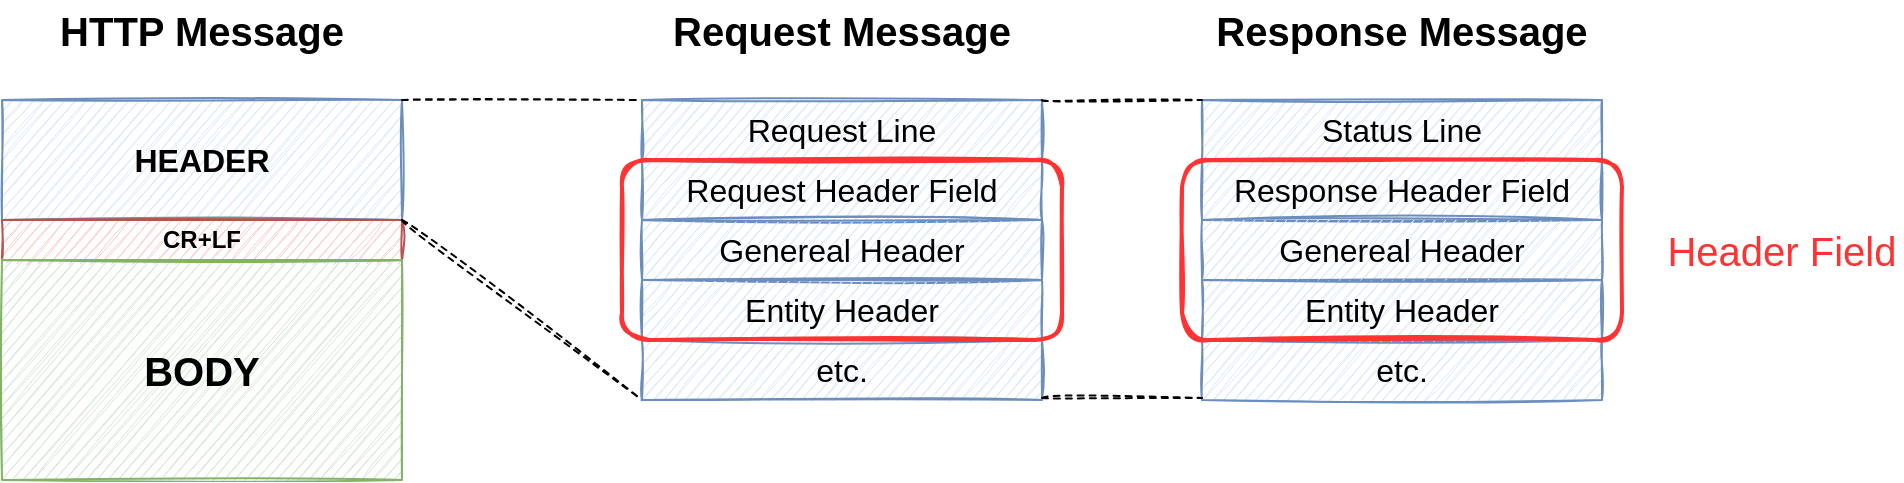 <mxfile version="20.2.8" type="device"><diagram id="8BVgmzUBNPpIqCNb30R_" name="페이지-1"><mxGraphModel dx="1209" dy="852" grid="1" gridSize="10" guides="1" tooltips="1" connect="1" arrows="1" fold="1" page="1" pageScale="1" pageWidth="827" pageHeight="1169" math="0" shadow="0"><root><mxCell id="0"/><mxCell id="1" parent="0"/><mxCell id="14-GhdO_2ePeMJVlwLOi-1" value="HEADER" style="rounded=0;whiteSpace=wrap;html=1;fontSize=16;fontStyle=1;sketch=1;fillColor=#dae8fc;strokeColor=#6c8ebf;" vertex="1" parent="1"><mxGeometry x="160" y="320" width="200" height="60" as="geometry"/></mxCell><mxCell id="14-GhdO_2ePeMJVlwLOi-2" value="CR+LF" style="rounded=0;whiteSpace=wrap;html=1;fontStyle=1;sketch=1;fillColor=#f8cecc;strokeColor=#b85450;" vertex="1" parent="1"><mxGeometry x="160" y="380" width="200" height="20" as="geometry"/></mxCell><mxCell id="14-GhdO_2ePeMJVlwLOi-3" value="BODY" style="rounded=0;whiteSpace=wrap;html=1;fontSize=20;fontStyle=1;sketch=1;fillColor=#d5e8d4;strokeColor=#82b366;" vertex="1" parent="1"><mxGeometry x="160" y="400" width="200" height="110" as="geometry"/></mxCell><mxCell id="14-GhdO_2ePeMJVlwLOi-5" value="" style="endArrow=none;dashed=1;html=1;rounded=0;sketch=1;hachureGap=4;strokeWidth=1;fontFamily=Architects Daughter;fontSource=https%3A%2F%2Ffonts.googleapis.com%2Fcss%3Ffamily%3DArchitects%2BDaughter;fontSize=16;startSize=14;endSize=14;sourcePerimeterSpacing=8;targetPerimeterSpacing=8;curved=1;exitX=1;exitY=0;exitDx=0;exitDy=0;" edge="1" parent="1" source="14-GhdO_2ePeMJVlwLOi-1"><mxGeometry width="50" height="50" relative="1" as="geometry"><mxPoint x="430" y="350" as="sourcePoint"/><mxPoint x="480" y="320" as="targetPoint"/></mxGeometry></mxCell><mxCell id="14-GhdO_2ePeMJVlwLOi-6" value="" style="endArrow=none;dashed=1;html=1;rounded=0;sketch=1;hachureGap=4;strokeWidth=1;fontFamily=Architects Daughter;fontSource=https%3A%2F%2Ffonts.googleapis.com%2Fcss%3Ffamily%3DArchitects%2BDaughter;fontSize=16;startSize=14;endSize=14;sourcePerimeterSpacing=8;targetPerimeterSpacing=8;curved=1;exitX=1;exitY=0;exitDx=0;exitDy=0;entryX=0;entryY=1;entryDx=0;entryDy=0;" edge="1" parent="1" source="14-GhdO_2ePeMJVlwLOi-2" target="14-GhdO_2ePeMJVlwLOi-13"><mxGeometry width="50" height="50" relative="1" as="geometry"><mxPoint x="370" y="330" as="sourcePoint"/><mxPoint x="480" y="480" as="targetPoint"/></mxGeometry></mxCell><mxCell id="14-GhdO_2ePeMJVlwLOi-7" value="Request Line" style="rounded=0;whiteSpace=wrap;html=1;sketch=1;hachureGap=4;fontFamily=Helvetica;fontSize=16;fillColor=#dae8fc;strokeColor=#6c8ebf;" vertex="1" parent="1"><mxGeometry x="480" y="320" width="200" height="30" as="geometry"/></mxCell><mxCell id="14-GhdO_2ePeMJVlwLOi-10" value="Request Header Field" style="rounded=0;whiteSpace=wrap;html=1;sketch=1;hachureGap=4;fontFamily=Helvetica;fontSize=16;fillColor=#dae8fc;strokeColor=#6c8ebf;" vertex="1" parent="1"><mxGeometry x="480" y="350" width="200" height="30" as="geometry"/></mxCell><mxCell id="14-GhdO_2ePeMJVlwLOi-11" value="Genereal Header" style="rounded=0;whiteSpace=wrap;html=1;sketch=1;hachureGap=4;fontFamily=Helvetica;fontSize=16;fillColor=#dae8fc;strokeColor=#6c8ebf;" vertex="1" parent="1"><mxGeometry x="480" y="380" width="200" height="30" as="geometry"/></mxCell><mxCell id="14-GhdO_2ePeMJVlwLOi-12" value="Entity Header" style="rounded=0;whiteSpace=wrap;html=1;sketch=1;hachureGap=4;fontFamily=Helvetica;fontSize=16;fillColor=#dae8fc;strokeColor=#6c8ebf;" vertex="1" parent="1"><mxGeometry x="480" y="410" width="200" height="30" as="geometry"/></mxCell><mxCell id="14-GhdO_2ePeMJVlwLOi-13" value="etc." style="rounded=0;whiteSpace=wrap;html=1;sketch=1;hachureGap=4;fontFamily=Helvetica;fontSize=16;fillColor=#dae8fc;strokeColor=#6c8ebf;" vertex="1" parent="1"><mxGeometry x="480" y="440" width="200" height="30" as="geometry"/></mxCell><mxCell id="14-GhdO_2ePeMJVlwLOi-14" value="Status Line" style="rounded=0;whiteSpace=wrap;html=1;sketch=1;hachureGap=4;fontFamily=Helvetica;fontSize=16;fillColor=#dae8fc;strokeColor=#6c8ebf;" vertex="1" parent="1"><mxGeometry x="760" y="320" width="200" height="30" as="geometry"/></mxCell><mxCell id="14-GhdO_2ePeMJVlwLOi-15" value="Response Header Field" style="rounded=0;whiteSpace=wrap;html=1;sketch=1;hachureGap=4;fontFamily=Helvetica;fontSize=16;fillColor=#dae8fc;strokeColor=#6c8ebf;" vertex="1" parent="1"><mxGeometry x="760" y="350" width="200" height="30" as="geometry"/></mxCell><mxCell id="14-GhdO_2ePeMJVlwLOi-16" value="Genereal Header" style="rounded=0;whiteSpace=wrap;html=1;sketch=1;hachureGap=4;fontFamily=Helvetica;fontSize=16;fillColor=#dae8fc;strokeColor=#6c8ebf;" vertex="1" parent="1"><mxGeometry x="760" y="380" width="200" height="30" as="geometry"/></mxCell><mxCell id="14-GhdO_2ePeMJVlwLOi-17" value="Entity Header" style="rounded=0;whiteSpace=wrap;html=1;sketch=1;hachureGap=4;fontFamily=Helvetica;fontSize=16;fillColor=#dae8fc;strokeColor=#6c8ebf;" vertex="1" parent="1"><mxGeometry x="760" y="410" width="200" height="30" as="geometry"/></mxCell><mxCell id="14-GhdO_2ePeMJVlwLOi-18" value="etc." style="rounded=0;whiteSpace=wrap;html=1;sketch=1;hachureGap=4;fontFamily=Helvetica;fontSize=16;fillColor=#dae8fc;strokeColor=#6c8ebf;" vertex="1" parent="1"><mxGeometry x="760" y="440" width="200" height="30" as="geometry"/></mxCell><mxCell id="14-GhdO_2ePeMJVlwLOi-19" value="" style="endArrow=none;dashed=1;html=1;rounded=0;sketch=1;hachureGap=4;strokeWidth=1;fontFamily=Architects Daughter;fontSource=https%3A%2F%2Ffonts.googleapis.com%2Fcss%3Ffamily%3DArchitects%2BDaughter;fontSize=16;startSize=14;endSize=14;sourcePerimeterSpacing=8;targetPerimeterSpacing=8;curved=1;exitX=1;exitY=0;exitDx=0;exitDy=0;" edge="1" parent="1"><mxGeometry width="50" height="50" relative="1" as="geometry"><mxPoint x="680" y="320" as="sourcePoint"/><mxPoint x="760" y="320" as="targetPoint"/></mxGeometry></mxCell><mxCell id="14-GhdO_2ePeMJVlwLOi-20" value="" style="endArrow=none;dashed=1;html=1;rounded=0;sketch=1;hachureGap=4;strokeWidth=1;fontFamily=Architects Daughter;fontSource=https%3A%2F%2Ffonts.googleapis.com%2Fcss%3Ffamily%3DArchitects%2BDaughter;fontSize=16;startSize=14;endSize=14;sourcePerimeterSpacing=8;targetPerimeterSpacing=8;curved=1;exitX=1;exitY=0;exitDx=0;exitDy=0;" edge="1" parent="1"><mxGeometry width="50" height="50" relative="1" as="geometry"><mxPoint x="680" y="469" as="sourcePoint"/><mxPoint x="760" y="469" as="targetPoint"/></mxGeometry></mxCell><mxCell id="14-GhdO_2ePeMJVlwLOi-21" value="Request Message" style="text;html=1;strokeColor=none;fillColor=none;align=center;verticalAlign=middle;whiteSpace=wrap;rounded=0;sketch=1;hachureGap=4;fontFamily=Helvetica;fontSize=20;fontStyle=1" vertex="1" parent="1"><mxGeometry x="490" y="270" width="180" height="30" as="geometry"/></mxCell><mxCell id="14-GhdO_2ePeMJVlwLOi-22" value="Response Message" style="text;html=1;strokeColor=none;fillColor=none;align=center;verticalAlign=middle;whiteSpace=wrap;rounded=0;sketch=1;hachureGap=4;fontFamily=Helvetica;fontSize=20;fontStyle=1" vertex="1" parent="1"><mxGeometry x="765" y="270" width="190" height="30" as="geometry"/></mxCell><mxCell id="14-GhdO_2ePeMJVlwLOi-23" value="" style="rounded=1;whiteSpace=wrap;html=1;sketch=1;hachureGap=4;fontFamily=Helvetica;fontSize=20;fillColor=none;strokeColor=#FF3333;strokeWidth=2;" vertex="1" parent="1"><mxGeometry x="470" y="350" width="220" height="90" as="geometry"/></mxCell><mxCell id="14-GhdO_2ePeMJVlwLOi-24" value="" style="rounded=1;whiteSpace=wrap;html=1;sketch=1;hachureGap=4;fontFamily=Helvetica;fontSize=20;fillColor=none;strokeColor=#FF3333;strokeWidth=2;" vertex="1" parent="1"><mxGeometry x="750" y="350" width="220" height="90" as="geometry"/></mxCell><mxCell id="14-GhdO_2ePeMJVlwLOi-25" value="Header Field" style="text;html=1;strokeColor=none;fillColor=none;align=center;verticalAlign=middle;whiteSpace=wrap;rounded=0;sketch=1;hachureGap=4;strokeWidth=2;fontFamily=Helvetica;fontSize=20;fontColor=#FF3333;" vertex="1" parent="1"><mxGeometry x="990" y="380" width="120" height="30" as="geometry"/></mxCell><mxCell id="14-GhdO_2ePeMJVlwLOi-26" value="HTTP Message" style="text;html=1;strokeColor=none;fillColor=none;align=center;verticalAlign=middle;whiteSpace=wrap;rounded=0;sketch=1;hachureGap=4;fontFamily=Helvetica;fontSize=20;fontStyle=1" vertex="1" parent="1"><mxGeometry x="170" y="270" width="180" height="30" as="geometry"/></mxCell></root></mxGraphModel></diagram></mxfile>